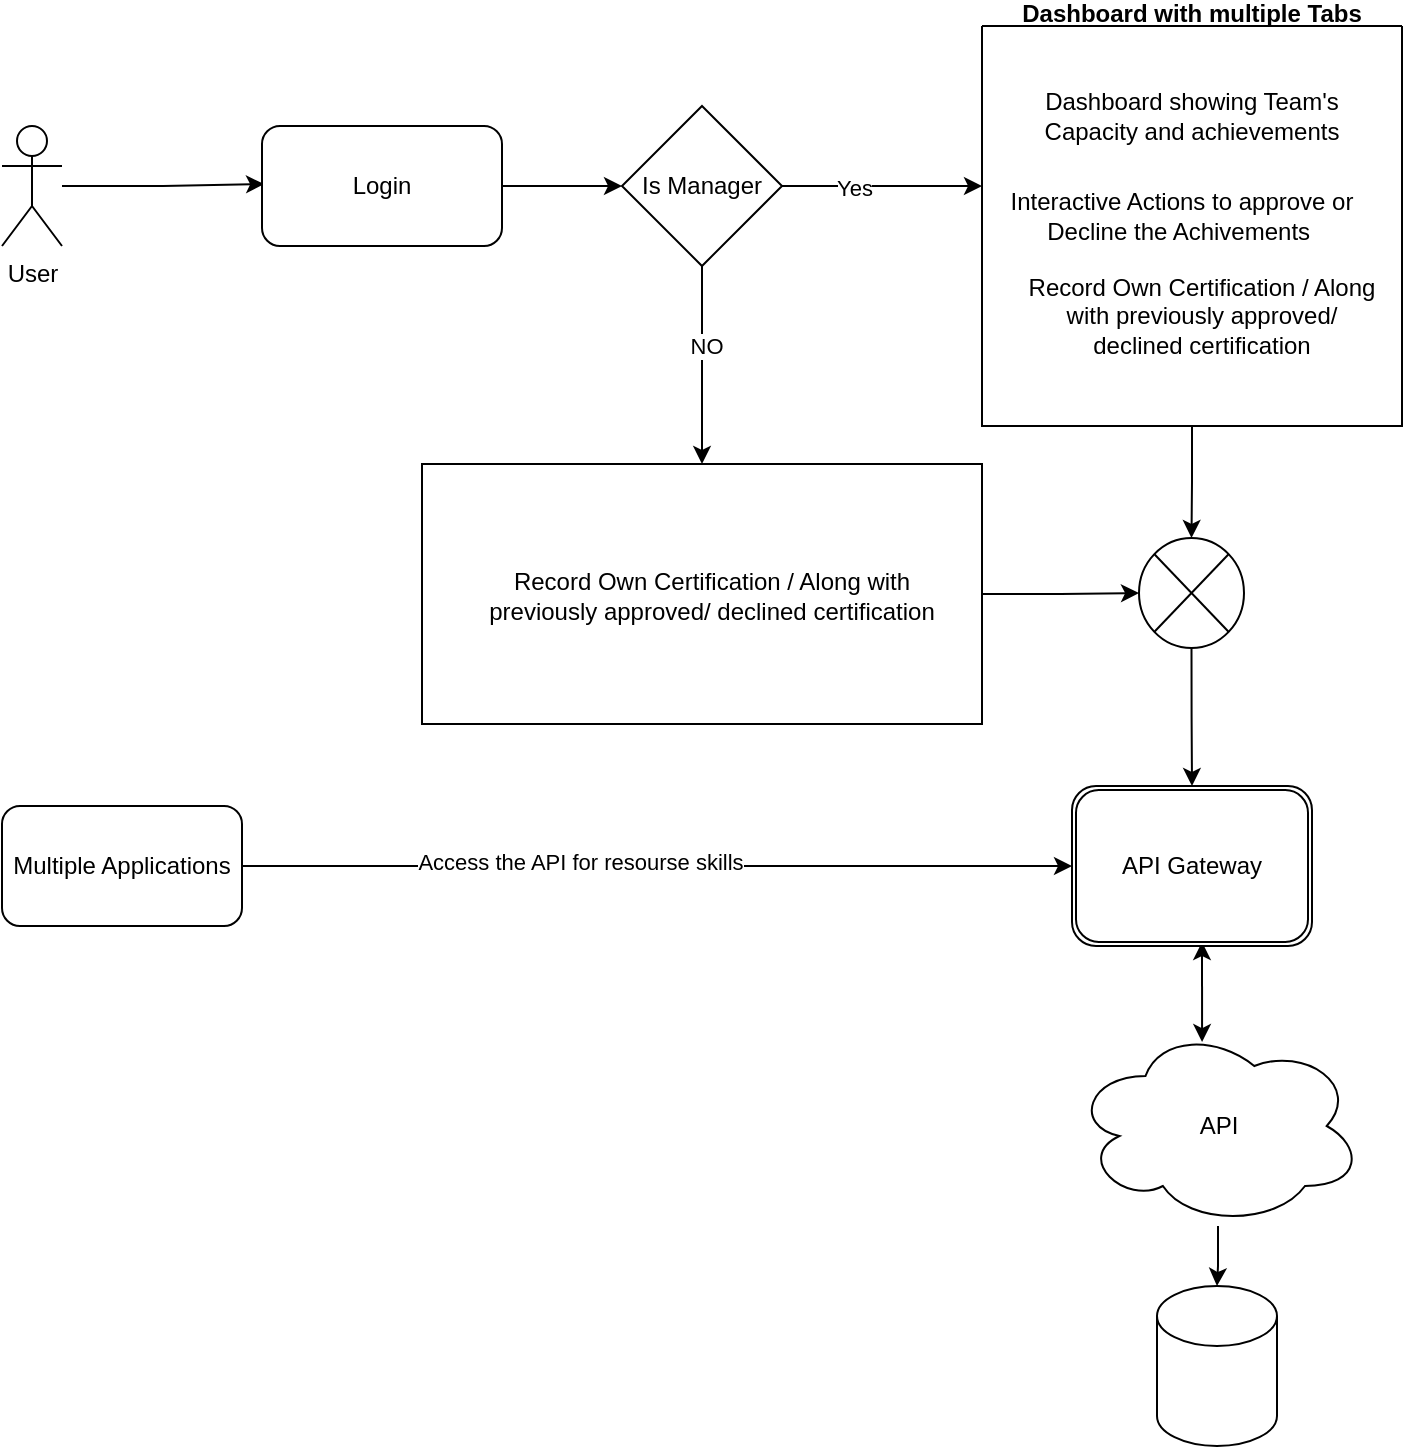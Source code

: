 <mxfile version="22.1.7" type="github">
  <diagram id="R2lEEEUBdFMjLlhIrx00" name="Page-1">
    <mxGraphModel dx="1146" dy="713" grid="1" gridSize="10" guides="1" tooltips="1" connect="1" arrows="1" fold="1" page="1" pageScale="1" pageWidth="850" pageHeight="1100" math="0" shadow="0" extFonts="Permanent Marker^https://fonts.googleapis.com/css?family=Permanent+Marker">
      <root>
        <mxCell id="0" />
        <mxCell id="1" parent="0" />
        <mxCell id="daJVjkobpXh8JB62FJom-2" value="User" style="shape=umlActor;verticalLabelPosition=bottom;verticalAlign=top;html=1;outlineConnect=0;" vertex="1" parent="1">
          <mxGeometry x="90" y="90" width="30" height="60" as="geometry" />
        </mxCell>
        <mxCell id="daJVjkobpXh8JB62FJom-5" style="edgeStyle=orthogonalEdgeStyle;rounded=0;orthogonalLoop=1;jettySize=auto;html=1;entryX=0.013;entryY=0.414;entryDx=0;entryDy=0;entryPerimeter=0;" edge="1" parent="1" source="daJVjkobpXh8JB62FJom-2">
          <mxGeometry relative="1" as="geometry">
            <mxPoint x="221.04" y="118.98" as="targetPoint" />
          </mxGeometry>
        </mxCell>
        <mxCell id="daJVjkobpXh8JB62FJom-8" style="edgeStyle=orthogonalEdgeStyle;rounded=0;orthogonalLoop=1;jettySize=auto;html=1;entryX=0;entryY=0.5;entryDx=0;entryDy=0;" edge="1" parent="1" source="daJVjkobpXh8JB62FJom-6" target="daJVjkobpXh8JB62FJom-7">
          <mxGeometry relative="1" as="geometry" />
        </mxCell>
        <mxCell id="daJVjkobpXh8JB62FJom-6" value="Login" style="rounded=1;whiteSpace=wrap;html=1;" vertex="1" parent="1">
          <mxGeometry x="220" y="90" width="120" height="60" as="geometry" />
        </mxCell>
        <mxCell id="daJVjkobpXh8JB62FJom-17" style="edgeStyle=orthogonalEdgeStyle;rounded=0;orthogonalLoop=1;jettySize=auto;html=1;entryX=0.5;entryY=0;entryDx=0;entryDy=0;" edge="1" parent="1" source="daJVjkobpXh8JB62FJom-7" target="daJVjkobpXh8JB62FJom-16">
          <mxGeometry relative="1" as="geometry" />
        </mxCell>
        <mxCell id="daJVjkobpXh8JB62FJom-36" value="NO" style="edgeLabel;html=1;align=center;verticalAlign=middle;resizable=0;points=[];" vertex="1" connectable="0" parent="daJVjkobpXh8JB62FJom-17">
          <mxGeometry x="-0.192" y="2" relative="1" as="geometry">
            <mxPoint as="offset" />
          </mxGeometry>
        </mxCell>
        <mxCell id="daJVjkobpXh8JB62FJom-7" value="Is Manager" style="rhombus;whiteSpace=wrap;html=1;" vertex="1" parent="1">
          <mxGeometry x="400" y="80" width="80" height="80" as="geometry" />
        </mxCell>
        <mxCell id="daJVjkobpXh8JB62FJom-20" style="edgeStyle=orthogonalEdgeStyle;rounded=0;orthogonalLoop=1;jettySize=auto;html=1;exitX=0.5;exitY=1;exitDx=0;exitDy=0;entryX=0.5;entryY=0;entryDx=0;entryDy=0;" edge="1" parent="1" source="daJVjkobpXh8JB62FJom-9" target="daJVjkobpXh8JB62FJom-34">
          <mxGeometry relative="1" as="geometry">
            <mxPoint x="685" y="285" as="targetPoint" />
          </mxGeometry>
        </mxCell>
        <mxCell id="daJVjkobpXh8JB62FJom-9" value="Dashboard with multiple Tabs&#xa;" style="swimlane;startSize=0;" vertex="1" parent="1">
          <mxGeometry x="580" y="40" width="210" height="200" as="geometry" />
        </mxCell>
        <mxCell id="daJVjkobpXh8JB62FJom-13" value="Dashboard showing Team&#39;s Capacity and achievements" style="text;html=1;strokeColor=none;fillColor=none;align=center;verticalAlign=middle;whiteSpace=wrap;rounded=0;" vertex="1" parent="daJVjkobpXh8JB62FJom-9">
          <mxGeometry x="20" y="30" width="170" height="30" as="geometry" />
        </mxCell>
        <mxCell id="daJVjkobpXh8JB62FJom-14" value="Interactive Actions to approve or Decline the Achivements&amp;nbsp;" style="text;html=1;strokeColor=none;fillColor=none;align=center;verticalAlign=middle;whiteSpace=wrap;rounded=0;" vertex="1" parent="daJVjkobpXh8JB62FJom-9">
          <mxGeometry y="80" width="200" height="30" as="geometry" />
        </mxCell>
        <mxCell id="daJVjkobpXh8JB62FJom-15" value="Record Own Certification / Along with previously approved/ declined certification" style="text;html=1;strokeColor=none;fillColor=none;align=center;verticalAlign=middle;whiteSpace=wrap;rounded=0;" vertex="1" parent="daJVjkobpXh8JB62FJom-9">
          <mxGeometry x="20" y="130" width="180" height="30" as="geometry" />
        </mxCell>
        <mxCell id="daJVjkobpXh8JB62FJom-10" style="edgeStyle=orthogonalEdgeStyle;rounded=0;orthogonalLoop=1;jettySize=auto;html=1;entryX=0;entryY=0.4;entryDx=0;entryDy=0;entryPerimeter=0;" edge="1" parent="1" source="daJVjkobpXh8JB62FJom-7" target="daJVjkobpXh8JB62FJom-9">
          <mxGeometry relative="1" as="geometry" />
        </mxCell>
        <mxCell id="daJVjkobpXh8JB62FJom-35" value="Yes" style="edgeLabel;html=1;align=center;verticalAlign=middle;resizable=0;points=[];" vertex="1" connectable="0" parent="daJVjkobpXh8JB62FJom-10">
          <mxGeometry x="-0.28" y="-1" relative="1" as="geometry">
            <mxPoint as="offset" />
          </mxGeometry>
        </mxCell>
        <mxCell id="daJVjkobpXh8JB62FJom-11" style="edgeStyle=orthogonalEdgeStyle;rounded=0;orthogonalLoop=1;jettySize=auto;html=1;exitX=0.5;exitY=1;exitDx=0;exitDy=0;" edge="1" parent="1" source="daJVjkobpXh8JB62FJom-9" target="daJVjkobpXh8JB62FJom-9">
          <mxGeometry relative="1" as="geometry" />
        </mxCell>
        <mxCell id="daJVjkobpXh8JB62FJom-16" value="" style="rounded=0;whiteSpace=wrap;html=1;" vertex="1" parent="1">
          <mxGeometry x="300" y="259" width="280" height="130" as="geometry" />
        </mxCell>
        <mxCell id="daJVjkobpXh8JB62FJom-21" style="edgeStyle=orthogonalEdgeStyle;rounded=0;orthogonalLoop=1;jettySize=auto;html=1;entryX=0;entryY=0.5;entryDx=0;entryDy=0;exitX=1;exitY=0.5;exitDx=0;exitDy=0;" edge="1" parent="1" source="daJVjkobpXh8JB62FJom-16" target="daJVjkobpXh8JB62FJom-34">
          <mxGeometry relative="1" as="geometry">
            <mxPoint x="645" y="325" as="targetPoint" />
          </mxGeometry>
        </mxCell>
        <mxCell id="daJVjkobpXh8JB62FJom-18" value="Record Own Certification / Along with previously approved/ declined certification" style="text;html=1;strokeColor=none;fillColor=none;align=center;verticalAlign=middle;whiteSpace=wrap;rounded=0;" vertex="1" parent="1">
          <mxGeometry x="320" y="310" width="250" height="30" as="geometry" />
        </mxCell>
        <mxCell id="daJVjkobpXh8JB62FJom-23" value="" style="shape=cylinder3;whiteSpace=wrap;html=1;boundedLbl=1;backgroundOutline=1;size=15;" vertex="1" parent="1">
          <mxGeometry x="667.5" y="670" width="60" height="80" as="geometry" />
        </mxCell>
        <mxCell id="daJVjkobpXh8JB62FJom-25" value="" style="endArrow=classic;startArrow=classic;html=1;rounded=0;entryX=0.5;entryY=1;entryDx=0;entryDy=0;exitX=0.392;exitY=-0.062;exitDx=0;exitDy=0;exitPerimeter=0;" edge="1" parent="1">
          <mxGeometry width="50" height="50" relative="1" as="geometry">
            <mxPoint x="690.04" y="548.04" as="sourcePoint" />
            <mxPoint x="690" y="498" as="targetPoint" />
          </mxGeometry>
        </mxCell>
        <mxCell id="daJVjkobpXh8JB62FJom-27" value="" style="edgeStyle=orthogonalEdgeStyle;rounded=0;orthogonalLoop=1;jettySize=auto;html=1;" edge="1" parent="1" source="daJVjkobpXh8JB62FJom-26" target="daJVjkobpXh8JB62FJom-23">
          <mxGeometry relative="1" as="geometry" />
        </mxCell>
        <mxCell id="daJVjkobpXh8JB62FJom-26" value="API" style="ellipse;shape=cloud;whiteSpace=wrap;html=1;" vertex="1" parent="1">
          <mxGeometry x="625.5" y="540" width="145" height="100" as="geometry" />
        </mxCell>
        <mxCell id="daJVjkobpXh8JB62FJom-28" value="API Gateway" style="shape=ext;double=1;rounded=1;whiteSpace=wrap;html=1;" vertex="1" parent="1">
          <mxGeometry x="625" y="420" width="120" height="80" as="geometry" />
        </mxCell>
        <mxCell id="daJVjkobpXh8JB62FJom-31" style="edgeStyle=orthogonalEdgeStyle;rounded=0;orthogonalLoop=1;jettySize=auto;html=1;entryX=0.5;entryY=0;entryDx=0;entryDy=0;exitX=0.5;exitY=1;exitDx=0;exitDy=0;" edge="1" parent="1" source="daJVjkobpXh8JB62FJom-34" target="daJVjkobpXh8JB62FJom-28">
          <mxGeometry relative="1" as="geometry">
            <mxPoint x="685" y="365" as="sourcePoint" />
          </mxGeometry>
        </mxCell>
        <mxCell id="daJVjkobpXh8JB62FJom-33" style="edgeStyle=orthogonalEdgeStyle;rounded=0;orthogonalLoop=1;jettySize=auto;html=1;entryX=0;entryY=0.5;entryDx=0;entryDy=0;" edge="1" parent="1" source="daJVjkobpXh8JB62FJom-32" target="daJVjkobpXh8JB62FJom-28">
          <mxGeometry relative="1" as="geometry" />
        </mxCell>
        <mxCell id="daJVjkobpXh8JB62FJom-37" value="Access the API for resourse skills" style="edgeLabel;html=1;align=center;verticalAlign=middle;resizable=0;points=[];" vertex="1" connectable="0" parent="daJVjkobpXh8JB62FJom-33">
          <mxGeometry x="-0.185" y="3" relative="1" as="geometry">
            <mxPoint y="1" as="offset" />
          </mxGeometry>
        </mxCell>
        <mxCell id="daJVjkobpXh8JB62FJom-32" value="Multiple Applications" style="rounded=1;whiteSpace=wrap;html=1;" vertex="1" parent="1">
          <mxGeometry x="90" y="430" width="120" height="60" as="geometry" />
        </mxCell>
        <mxCell id="daJVjkobpXh8JB62FJom-34" value="" style="shape=sumEllipse;perimeter=ellipsePerimeter;whiteSpace=wrap;html=1;backgroundOutline=1;" vertex="1" parent="1">
          <mxGeometry x="658.5" y="296" width="52.5" height="55" as="geometry" />
        </mxCell>
      </root>
    </mxGraphModel>
  </diagram>
</mxfile>
